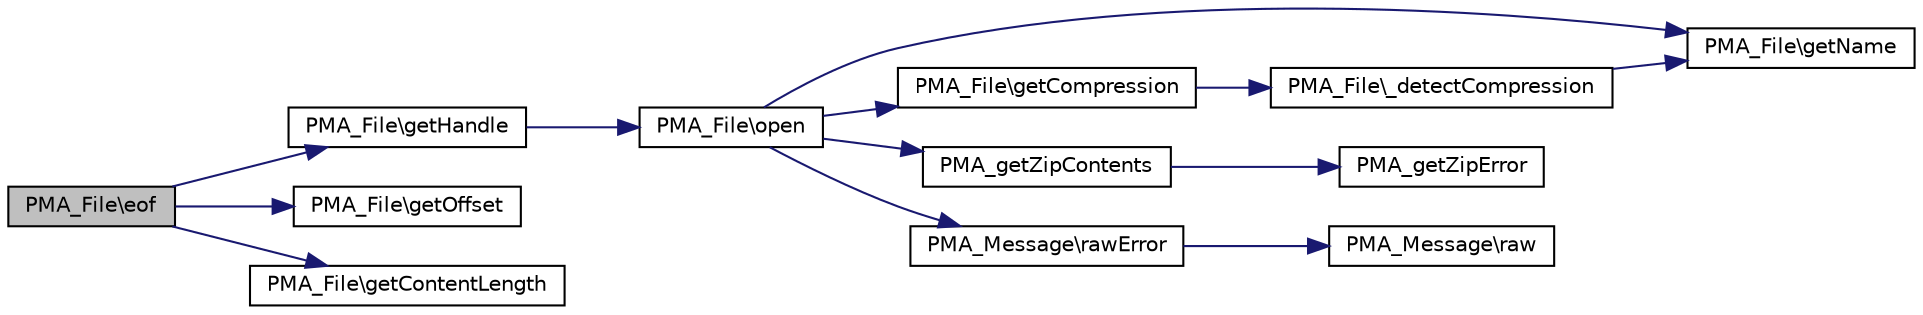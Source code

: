 digraph G
{
  edge [fontname="Helvetica",fontsize="10",labelfontname="Helvetica",labelfontsize="10"];
  node [fontname="Helvetica",fontsize="10",shape=record];
  rankdir="LR";
  Node1 [label="PMA_File\\eof",height=0.2,width=0.4,color="black", fillcolor="grey75", style="filled" fontcolor="black"];
  Node1 -> Node2 [color="midnightblue",fontsize="10",style="solid",fontname="Helvetica"];
  Node2 [label="PMA_File\\getHandle",height=0.2,width=0.4,color="black", fillcolor="white", style="filled",URL="$classPMA__File.html#a677571742f3fdf9296b34d1d217446a5"];
  Node2 -> Node3 [color="midnightblue",fontsize="10",style="solid",fontname="Helvetica"];
  Node3 [label="PMA_File\\open",height=0.2,width=0.4,color="black", fillcolor="white", style="filled",URL="$classPMA__File.html#a72a7f3cd923403424f9b4f64deed6051"];
  Node3 -> Node4 [color="midnightblue",fontsize="10",style="solid",fontname="Helvetica"];
  Node4 [label="PMA_File\\getName",height=0.2,width=0.4,color="black", fillcolor="white", style="filled",URL="$classPMA__File.html#afab9c410d91bf9ceb59cb2aa58fc8e6d",tooltip="accessor"];
  Node3 -> Node5 [color="midnightblue",fontsize="10",style="solid",fontname="Helvetica"];
  Node5 [label="PMA_File\\getCompression",height=0.2,width=0.4,color="black", fillcolor="white", style="filled",URL="$classPMA__File.html#a47d8ee542a7e6e5332854ce4cedb1246"];
  Node5 -> Node6 [color="midnightblue",fontsize="10",style="solid",fontname="Helvetica"];
  Node6 [label="PMA_File\\_detectCompression",height=0.2,width=0.4,color="black", fillcolor="white", style="filled",URL="$classPMA__File.html#a12fda3bf1e0cc07bcbe4c0d90424c7ca",tooltip="Detects what compression filse uses."];
  Node6 -> Node4 [color="midnightblue",fontsize="10",style="solid",fontname="Helvetica"];
  Node3 -> Node7 [color="midnightblue",fontsize="10",style="solid",fontname="Helvetica"];
  Node7 [label="PMA_getZipContents",height=0.2,width=0.4,color="black", fillcolor="white", style="filled",URL="$zip__extension_8lib_8php.html#acbf0adcf5ce4c88a74872edfc89ef1b2",tooltip="Gets zip file contents."];
  Node7 -> Node8 [color="midnightblue",fontsize="10",style="solid",fontname="Helvetica"];
  Node8 [label="PMA_getZipError",height=0.2,width=0.4,color="black", fillcolor="white", style="filled",URL="$zip__extension_8lib_8php.html#a6b55f44e988f9a72123e1cf4be3b9626",tooltip="Gets zip error message."];
  Node3 -> Node9 [color="midnightblue",fontsize="10",style="solid",fontname="Helvetica"];
  Node9 [label="PMA_Message\\rawError",height=0.2,width=0.4,color="black", fillcolor="white", style="filled",URL="$classPMA__Message.html#a481d16641549716c47b2193ea3ccd998",tooltip="get PMA_Message of type error with custom content"];
  Node9 -> Node10 [color="midnightblue",fontsize="10",style="solid",fontname="Helvetica"];
  Node10 [label="PMA_Message\\raw",height=0.2,width=0.4,color="black", fillcolor="white", style="filled",URL="$classPMA__Message.html#ab2bf59f6a8e3db8f4d74167b51ee897b",tooltip="get PMA_Message with customized content"];
  Node1 -> Node11 [color="midnightblue",fontsize="10",style="solid",fontname="Helvetica"];
  Node11 [label="PMA_File\\getOffset",height=0.2,width=0.4,color="black", fillcolor="white", style="filled",URL="$classPMA__File.html#ac3c975109c48381d192ea8a498fb2ecf"];
  Node1 -> Node12 [color="midnightblue",fontsize="10",style="solid",fontname="Helvetica"];
  Node12 [label="PMA_File\\getContentLength",height=0.2,width=0.4,color="black", fillcolor="white", style="filled",URL="$classPMA__File.html#aeca950457664172b5fadfb53771e5e0a"];
}
